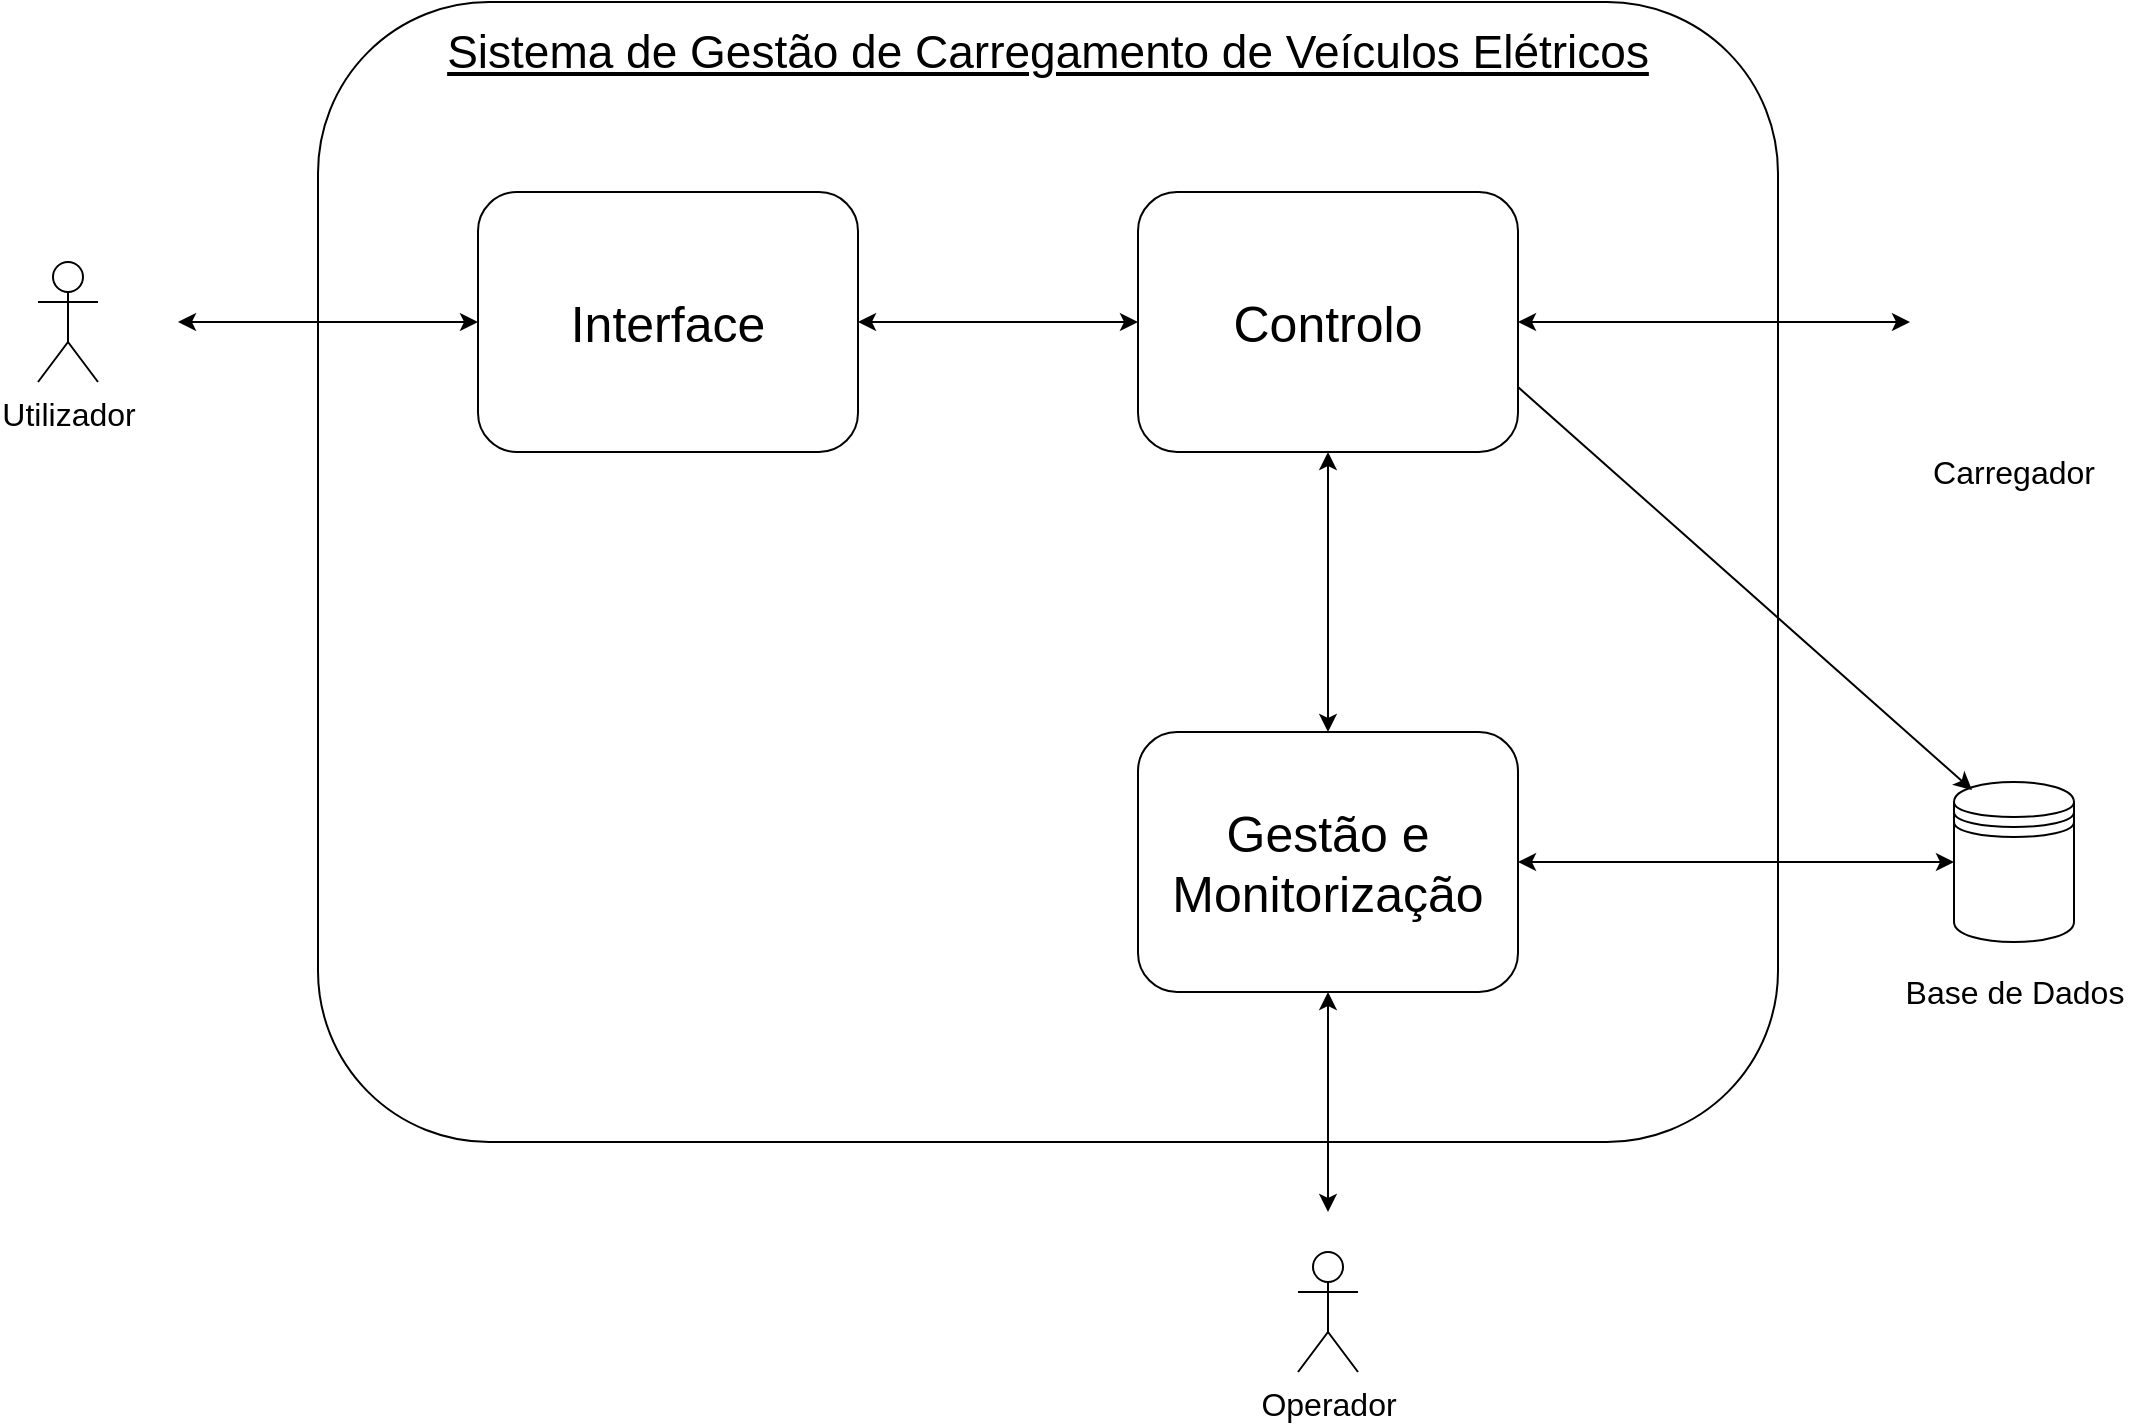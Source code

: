 <mxfile version="13.7.9" type="device" pages="4"><diagram id="M4ChDD1I2GXIAFoZ6EWJ" name="Esquema Conceito de Sistema"><mxGraphModel dx="1835" dy="482" grid="1" gridSize="10" guides="1" tooltips="1" connect="1" arrows="1" fold="1" page="1" pageScale="1" pageWidth="827" pageHeight="1169" math="0" shadow="0"><root><mxCell id="s21Epz9MuKjTES9_VClR-0"/><mxCell id="s21Epz9MuKjTES9_VClR-1" parent="s21Epz9MuKjTES9_VClR-0"/><mxCell id="LRHBz_qHDExECu9fH8Z3-0" value="" style="rounded=1;whiteSpace=wrap;html=1;" parent="s21Epz9MuKjTES9_VClR-1" vertex="1"><mxGeometry x="90" y="15" width="730" height="570" as="geometry"/></mxCell><mxCell id="LRHBz_qHDExECu9fH8Z3-1" value="&lt;font style=&quot;font-size: 25px&quot;&gt;Controlo&lt;/font&gt;" style="rounded=1;whiteSpace=wrap;html=1;" parent="s21Epz9MuKjTES9_VClR-1" vertex="1"><mxGeometry x="500" y="110" width="190" height="130" as="geometry"/></mxCell><mxCell id="LRHBz_qHDExECu9fH8Z3-2" value="&lt;font style=&quot;font-size: 25px&quot;&gt;Gestão e Monitorização&lt;/font&gt;" style="rounded=1;whiteSpace=wrap;html=1;" parent="s21Epz9MuKjTES9_VClR-1" vertex="1"><mxGeometry x="500" y="380" width="190" height="130" as="geometry"/></mxCell><mxCell id="LRHBz_qHDExECu9fH8Z3-3" value="&lt;font style=&quot;font-size: 25px&quot;&gt;Interface&lt;/font&gt;" style="rounded=1;whiteSpace=wrap;html=1;" parent="s21Epz9MuKjTES9_VClR-1" vertex="1"><mxGeometry x="170" y="110" width="190" height="130" as="geometry"/></mxCell><mxCell id="LRHBz_qHDExECu9fH8Z3-4" value="" style="endArrow=classic;html=1;entryX=0;entryY=0.5;entryDx=0;entryDy=0;startArrow=classic;startFill=1;" parent="s21Epz9MuKjTES9_VClR-1" target="LRHBz_qHDExECu9fH8Z3-3" edge="1"><mxGeometry width="50" height="50" relative="1" as="geometry"><mxPoint x="20" y="175" as="sourcePoint"/><mxPoint x="440" y="350" as="targetPoint"/></mxGeometry></mxCell><mxCell id="LRHBz_qHDExECu9fH8Z3-5" value="" style="endArrow=classic;html=1;entryX=0.5;entryY=1;entryDx=0;entryDy=0;startArrow=classic;startFill=1;" parent="s21Epz9MuKjTES9_VClR-1" target="LRHBz_qHDExECu9fH8Z3-2" edge="1"><mxGeometry width="50" height="50" relative="1" as="geometry"><mxPoint x="595" y="620" as="sourcePoint"/><mxPoint x="630" y="590" as="targetPoint"/></mxGeometry></mxCell><mxCell id="LRHBz_qHDExECu9fH8Z3-6" value="&lt;font style=&quot;font-size: 16px&quot;&gt;Utilizador&lt;/font&gt;" style="shape=umlActor;verticalLabelPosition=bottom;verticalAlign=top;html=1;outlineConnect=0;" parent="s21Epz9MuKjTES9_VClR-1" vertex="1"><mxGeometry x="-50" y="145" width="30" height="60" as="geometry"/></mxCell><mxCell id="LRHBz_qHDExECu9fH8Z3-9" value="&lt;font style=&quot;font-size: 16px&quot;&gt;Operador&lt;/font&gt;" style="shape=umlActor;verticalLabelPosition=bottom;verticalAlign=top;html=1;outlineConnect=0;" parent="s21Epz9MuKjTES9_VClR-1" vertex="1"><mxGeometry x="580" y="640" width="30" height="60" as="geometry"/></mxCell><mxCell id="LRHBz_qHDExECu9fH8Z3-11" value="" style="endArrow=classic;html=1;startArrow=classic;startFill=1;" parent="s21Epz9MuKjTES9_VClR-1" source="LRHBz_qHDExECu9fH8Z3-1" target="LRHBz_qHDExECu9fH8Z3-12" edge="1"><mxGeometry width="50" height="50" relative="1" as="geometry"><mxPoint x="720" y="180" as="sourcePoint"/><mxPoint x="900" y="180" as="targetPoint"/><Array as="points"/></mxGeometry></mxCell><mxCell id="LRHBz_qHDExECu9fH8Z3-12" value="" style="shape=image;html=1;verticalAlign=top;verticalLabelPosition=bottom;labelBackgroundColor=#ffffff;imageAspect=0;aspect=fixed;image=https://cdn0.iconfinder.com/data/icons/green-world/80/Green_World-15-128.png" parent="s21Epz9MuKjTES9_VClR-1" vertex="1"><mxGeometry x="886" y="123" width="104" height="104" as="geometry"/></mxCell><mxCell id="LRHBz_qHDExECu9fH8Z3-13" value="&lt;font size=&quot;1&quot;&gt;&lt;u style=&quot;font-size: 23px&quot;&gt;Sistema de Gestão de Carregamento de Veículos Elétricos&lt;/u&gt;&lt;/font&gt;" style="text;html=1;strokeColor=none;fillColor=none;align=center;verticalAlign=middle;whiteSpace=wrap;rounded=0;" parent="s21Epz9MuKjTES9_VClR-1" vertex="1"><mxGeometry x="150" y="30" width="610" height="20" as="geometry"/></mxCell><mxCell id="LRHBz_qHDExECu9fH8Z3-14" value="" style="endArrow=classic;startArrow=classic;html=1;exitX=1;exitY=0.5;exitDx=0;exitDy=0;entryX=0;entryY=0.5;entryDx=0;entryDy=0;endFill=1;" parent="s21Epz9MuKjTES9_VClR-1" source="LRHBz_qHDExECu9fH8Z3-2" target="LRHBz_qHDExECu9fH8Z3-15" edge="1"><mxGeometry width="50" height="50" relative="1" as="geometry"><mxPoint x="380" y="400" as="sourcePoint"/><mxPoint x="920" y="445" as="targetPoint"/></mxGeometry></mxCell><mxCell id="LRHBz_qHDExECu9fH8Z3-15" value="" style="shape=datastore;whiteSpace=wrap;html=1;" parent="s21Epz9MuKjTES9_VClR-1" vertex="1"><mxGeometry x="908" y="405" width="60" height="80" as="geometry"/></mxCell><mxCell id="LRHBz_qHDExECu9fH8Z3-16" value="" style="endArrow=classic;startArrow=classic;html=1;exitX=1;exitY=0.5;exitDx=0;exitDy=0;entryX=0;entryY=0.5;entryDx=0;entryDy=0;" parent="s21Epz9MuKjTES9_VClR-1" source="LRHBz_qHDExECu9fH8Z3-3" target="LRHBz_qHDExECu9fH8Z3-1" edge="1"><mxGeometry width="50" height="50" relative="1" as="geometry"><mxPoint x="390" y="190" as="sourcePoint"/><mxPoint x="440" y="140" as="targetPoint"/></mxGeometry></mxCell><mxCell id="LRHBz_qHDExECu9fH8Z3-17" value="" style="endArrow=classic;startArrow=classic;html=1;exitX=0.5;exitY=0;exitDx=0;exitDy=0;entryX=0.5;entryY=1;entryDx=0;entryDy=0;" parent="s21Epz9MuKjTES9_VClR-1" source="LRHBz_qHDExECu9fH8Z3-2" target="LRHBz_qHDExECu9fH8Z3-1" edge="1"><mxGeometry width="50" height="50" relative="1" as="geometry"><mxPoint x="370" y="185" as="sourcePoint"/><mxPoint x="510" y="185" as="targetPoint"/></mxGeometry></mxCell><mxCell id="LRHBz_qHDExECu9fH8Z3-18" value="&lt;font style=&quot;font-size: 16px&quot;&gt;Base de Dados&lt;/font&gt;" style="text;html=1;strokeColor=none;fillColor=none;align=center;verticalAlign=middle;whiteSpace=wrap;rounded=0;" parent="s21Epz9MuKjTES9_VClR-1" vertex="1"><mxGeometry x="875.5" y="500" width="125" height="20" as="geometry"/></mxCell><mxCell id="LRHBz_qHDExECu9fH8Z3-19" value="&lt;font style=&quot;font-size: 16px&quot;&gt;Carregador&lt;/font&gt;" style="text;html=1;strokeColor=none;fillColor=none;align=center;verticalAlign=middle;whiteSpace=wrap;rounded=0;" parent="s21Epz9MuKjTES9_VClR-1" vertex="1"><mxGeometry x="893" y="240" width="90" height="20" as="geometry"/></mxCell><mxCell id="LRHBz_qHDExECu9fH8Z3-24" value="" style="endArrow=classic;startArrow=none;html=1;exitX=1;exitY=0.75;exitDx=0;exitDy=0;entryX=0.15;entryY=0.05;entryDx=0;entryDy=0;entryPerimeter=0;startFill=0;" parent="s21Epz9MuKjTES9_VClR-1" source="LRHBz_qHDExECu9fH8Z3-1" target="LRHBz_qHDExECu9fH8Z3-15" edge="1"><mxGeometry width="50" height="50" relative="1" as="geometry"><mxPoint x="690" y="420" as="sourcePoint"/><mxPoint x="908" y="420" as="targetPoint"/></mxGeometry></mxCell></root></mxGraphModel></diagram><diagram id="nAIrs2cUwWgLJGoYzFK8" name="Diagrama SBS"><mxGraphModel dx="2013" dy="567" grid="1" gridSize="10" guides="1" tooltips="1" connect="1" arrows="1" fold="1" page="1" pageScale="1" pageWidth="827" pageHeight="1169" math="0" shadow="0"><root><mxCell id="FIMqT-4T6vBrE1FzeSkB-0"/><mxCell id="FIMqT-4T6vBrE1FzeSkB-1" parent="FIMqT-4T6vBrE1FzeSkB-0"/><mxCell id="FIMqT-4T6vBrE1FzeSkB-2" value="" style="edgeStyle=orthogonalEdgeStyle;rounded=0;orthogonalLoop=1;jettySize=auto;html=1;" parent="FIMqT-4T6vBrE1FzeSkB-1" source="FIMqT-4T6vBrE1FzeSkB-5" target="FIMqT-4T6vBrE1FzeSkB-10" edge="1"><mxGeometry relative="1" as="geometry"><Array as="points"><mxPoint x="740" y="100"/><mxPoint x="140" y="100"/></Array></mxGeometry></mxCell><mxCell id="FIMqT-4T6vBrE1FzeSkB-3" style="edgeStyle=orthogonalEdgeStyle;rounded=0;orthogonalLoop=1;jettySize=auto;html=1;entryX=0.5;entryY=0;entryDx=0;entryDy=0;" parent="FIMqT-4T6vBrE1FzeSkB-1" source="FIMqT-4T6vBrE1FzeSkB-5" target="FIMqT-4T6vBrE1FzeSkB-17" edge="1"><mxGeometry relative="1" as="geometry"/></mxCell><mxCell id="FIMqT-4T6vBrE1FzeSkB-4" style="edgeStyle=orthogonalEdgeStyle;rounded=0;orthogonalLoop=1;jettySize=auto;html=1;entryX=0.5;entryY=0;entryDx=0;entryDy=0;" parent="FIMqT-4T6vBrE1FzeSkB-1" source="FIMqT-4T6vBrE1FzeSkB-5" target="FIMqT-4T6vBrE1FzeSkB-21" edge="1"><mxGeometry relative="1" as="geometry"><Array as="points"><mxPoint x="740" y="100"/><mxPoint x="1350" y="100"/></Array></mxGeometry></mxCell><mxCell id="FIMqT-4T6vBrE1FzeSkB-5" value="Sistema" style="rounded=0;whiteSpace=wrap;html=1;" parent="FIMqT-4T6vBrE1FzeSkB-1" vertex="1"><mxGeometry x="680" y="10" width="120" height="60" as="geometry"/></mxCell><mxCell id="FIMqT-4T6vBrE1FzeSkB-6" value="" style="edgeStyle=orthogonalEdgeStyle;rounded=0;orthogonalLoop=1;jettySize=auto;html=1;entryX=0.5;entryY=0;entryDx=0;entryDy=0;" parent="FIMqT-4T6vBrE1FzeSkB-1" source="FIMqT-4T6vBrE1FzeSkB-10" target="FIMqT-4T6vBrE1FzeSkB-11" edge="1"><mxGeometry relative="1" as="geometry"><Array as="points"><mxPoint x="140" y="220"/><mxPoint x="-50" y="220"/></Array></mxGeometry></mxCell><mxCell id="FIMqT-4T6vBrE1FzeSkB-7" style="edgeStyle=orthogonalEdgeStyle;rounded=0;orthogonalLoop=1;jettySize=auto;html=1;entryX=0.5;entryY=0;entryDx=0;entryDy=0;" parent="FIMqT-4T6vBrE1FzeSkB-1" source="FIMqT-4T6vBrE1FzeSkB-10" target="FIMqT-4T6vBrE1FzeSkB-12" edge="1"><mxGeometry relative="1" as="geometry"/></mxCell><mxCell id="FIMqT-4T6vBrE1FzeSkB-8" style="edgeStyle=orthogonalEdgeStyle;rounded=0;orthogonalLoop=1;jettySize=auto;html=1;entryX=0.5;entryY=0;entryDx=0;entryDy=0;" parent="FIMqT-4T6vBrE1FzeSkB-1" source="FIMqT-4T6vBrE1FzeSkB-10" target="FIMqT-4T6vBrE1FzeSkB-23" edge="1"><mxGeometry relative="1" as="geometry"><Array as="points"><mxPoint x="140" y="220"/><mxPoint x="320" y="220"/></Array></mxGeometry></mxCell><mxCell id="FIMqT-4T6vBrE1FzeSkB-9" style="edgeStyle=orthogonalEdgeStyle;rounded=0;orthogonalLoop=1;jettySize=auto;html=1;entryX=0.5;entryY=0;entryDx=0;entryDy=0;" parent="FIMqT-4T6vBrE1FzeSkB-1" source="FIMqT-4T6vBrE1FzeSkB-10" target="FIMqT-4T6vBrE1FzeSkB-29" edge="1"><mxGeometry relative="1" as="geometry"><Array as="points"><mxPoint x="140" y="220"/><mxPoint x="490" y="220"/></Array></mxGeometry></mxCell><mxCell id="FIMqT-4T6vBrE1FzeSkB-10" value="Controlo" style="rounded=0;whiteSpace=wrap;html=1;" parent="FIMqT-4T6vBrE1FzeSkB-1" vertex="1"><mxGeometry x="80" y="130" width="120" height="60" as="geometry"/></mxCell><mxCell id="FIMqT-4T6vBrE1FzeSkB-11" value="Comunicação" style="rounded=0;whiteSpace=wrap;html=1;" parent="FIMqT-4T6vBrE1FzeSkB-1" vertex="1"><mxGeometry x="-110" y="270" width="120" height="60" as="geometry"/></mxCell><mxCell id="FIMqT-4T6vBrE1FzeSkB-12" value="Algoritmo" style="rounded=0;whiteSpace=wrap;html=1;" parent="FIMqT-4T6vBrE1FzeSkB-1" vertex="1"><mxGeometry x="80" y="270" width="120" height="60" as="geometry"/></mxCell><mxCell id="FIMqT-4T6vBrE1FzeSkB-13" value="Comunicação" style="rounded=0;whiteSpace=wrap;html=1;" parent="FIMqT-4T6vBrE1FzeSkB-1" vertex="1"><mxGeometry x="640" y="270" width="120" height="60" as="geometry"/></mxCell><mxCell id="FIMqT-4T6vBrE1FzeSkB-14" style="edgeStyle=orthogonalEdgeStyle;rounded=0;orthogonalLoop=1;jettySize=auto;html=1;entryX=0.5;entryY=0;entryDx=0;entryDy=0;" parent="FIMqT-4T6vBrE1FzeSkB-1" source="FIMqT-4T6vBrE1FzeSkB-17" target="FIMqT-4T6vBrE1FzeSkB-13" edge="1"><mxGeometry relative="1" as="geometry"><Array as="points"><mxPoint x="740" y="220"/><mxPoint x="700" y="220"/></Array></mxGeometry></mxCell><mxCell id="FIMqT-4T6vBrE1FzeSkB-15" style="edgeStyle=orthogonalEdgeStyle;rounded=0;orthogonalLoop=1;jettySize=auto;html=1;entryX=0.5;entryY=0;entryDx=0;entryDy=0;" parent="FIMqT-4T6vBrE1FzeSkB-1" source="FIMqT-4T6vBrE1FzeSkB-17" target="FIMqT-4T6vBrE1FzeSkB-22" edge="1"><mxGeometry relative="1" as="geometry"><Array as="points"><mxPoint x="740" y="220"/><mxPoint x="980" y="220"/></Array></mxGeometry></mxCell><mxCell id="FIMqT-4T6vBrE1FzeSkB-16" style="edgeStyle=orthogonalEdgeStyle;rounded=0;orthogonalLoop=1;jettySize=auto;html=1;entryX=0.5;entryY=0;entryDx=0;entryDy=0;" parent="FIMqT-4T6vBrE1FzeSkB-1" source="FIMqT-4T6vBrE1FzeSkB-17" target="FIMqT-4T6vBrE1FzeSkB-30" edge="1"><mxGeometry relative="1" as="geometry"><Array as="points"><mxPoint x="740" y="220"/><mxPoint x="840" y="220"/></Array></mxGeometry></mxCell><mxCell id="FIMqT-4T6vBrE1FzeSkB-17" value="Gestão e Monitorização" style="rounded=0;whiteSpace=wrap;html=1;" parent="FIMqT-4T6vBrE1FzeSkB-1" vertex="1"><mxGeometry x="680" y="130" width="120" height="60" as="geometry"/></mxCell><mxCell id="FIMqT-4T6vBrE1FzeSkB-18" style="edgeStyle=orthogonalEdgeStyle;rounded=0;orthogonalLoop=1;jettySize=auto;html=1;entryX=0.5;entryY=0;entryDx=0;entryDy=0;" parent="FIMqT-4T6vBrE1FzeSkB-1" source="FIMqT-4T6vBrE1FzeSkB-21" target="FIMqT-4T6vBrE1FzeSkB-25" edge="1"><mxGeometry relative="1" as="geometry"><Array as="points"><mxPoint x="1350" y="220"/><mxPoint x="1210" y="220"/></Array></mxGeometry></mxCell><mxCell id="FIMqT-4T6vBrE1FzeSkB-19" style="edgeStyle=orthogonalEdgeStyle;rounded=0;orthogonalLoop=1;jettySize=auto;html=1;entryX=0.5;entryY=0;entryDx=0;entryDy=0;" parent="FIMqT-4T6vBrE1FzeSkB-1" source="FIMqT-4T6vBrE1FzeSkB-21" target="FIMqT-4T6vBrE1FzeSkB-24" edge="1"><mxGeometry relative="1" as="geometry"><Array as="points"><mxPoint x="1350" y="220"/><mxPoint x="1430" y="220"/></Array></mxGeometry></mxCell><mxCell id="FIMqT-4T6vBrE1FzeSkB-20" style="edgeStyle=orthogonalEdgeStyle;rounded=0;orthogonalLoop=1;jettySize=auto;html=1;entryX=0.5;entryY=0;entryDx=0;entryDy=0;" parent="FIMqT-4T6vBrE1FzeSkB-1" source="FIMqT-4T6vBrE1FzeSkB-21" target="FIMqT-4T6vBrE1FzeSkB-26" edge="1"><mxGeometry relative="1" as="geometry"><Array as="points"><mxPoint x="1350" y="220"/><mxPoint x="1630" y="220"/></Array></mxGeometry></mxCell><mxCell id="FIMqT-4T6vBrE1FzeSkB-21" value="Interface do Utilizador" style="rounded=0;whiteSpace=wrap;html=1;" parent="FIMqT-4T6vBrE1FzeSkB-1" vertex="1"><mxGeometry x="1290" y="130" width="120" height="60" as="geometry"/></mxCell><mxCell id="FIMqT-4T6vBrE1FzeSkB-22" value="Interação com o Operador" style="rounded=0;whiteSpace=wrap;html=1;" parent="FIMqT-4T6vBrE1FzeSkB-1" vertex="1"><mxGeometry x="920" y="270" width="120" height="60" as="geometry"/></mxCell><mxCell id="FIMqT-4T6vBrE1FzeSkB-23" value="Microcontrolador" style="rounded=0;whiteSpace=wrap;html=1;" parent="FIMqT-4T6vBrE1FzeSkB-1" vertex="1"><mxGeometry x="260" y="270" width="120" height="60" as="geometry"/></mxCell><mxCell id="FIMqT-4T6vBrE1FzeSkB-24" value="Interação com o Utilizador" style="rounded=0;whiteSpace=wrap;html=1;" parent="FIMqT-4T6vBrE1FzeSkB-1" vertex="1"><mxGeometry x="1370" y="270" width="120" height="60" as="geometry"/></mxCell><mxCell id="FIMqT-4T6vBrE1FzeSkB-25" value="Comunicação" style="rounded=0;whiteSpace=wrap;html=1;" parent="FIMqT-4T6vBrE1FzeSkB-1" vertex="1"><mxGeometry x="1150" y="270" width="120" height="60" as="geometry"/></mxCell><mxCell id="FIMqT-4T6vBrE1FzeSkB-26" value="Microcontrolador" style="rounded=0;whiteSpace=wrap;html=1;" parent="FIMqT-4T6vBrE1FzeSkB-1" vertex="1"><mxGeometry x="1570" y="270" width="120" height="60" as="geometry"/></mxCell><mxCell id="FIMqT-4T6vBrE1FzeSkB-27" value="Raspberry&amp;nbsp;" style="rounded=0;whiteSpace=wrap;html=1;fillColor=#fff2cc;strokeColor=#d6b656;" parent="FIMqT-4T6vBrE1FzeSkB-1" vertex="1"><mxGeometry x="260" y="340" width="120" height="60" as="geometry"/></mxCell><mxCell id="FIMqT-4T6vBrE1FzeSkB-28" value="UDP&amp;nbsp;" style="rounded=0;whiteSpace=wrap;html=1;fillColor=#dae8fc;strokeColor=#6c8ebf;" parent="FIMqT-4T6vBrE1FzeSkB-1" vertex="1"><mxGeometry x="-110" y="340" width="120" height="60" as="geometry"/></mxCell><mxCell id="FIMqT-4T6vBrE1FzeSkB-29" value="Armazenamento" style="rounded=0;whiteSpace=wrap;html=1;" parent="FIMqT-4T6vBrE1FzeSkB-1" vertex="1"><mxGeometry x="430" y="270" width="120" height="60" as="geometry"/></mxCell><mxCell id="FIMqT-4T6vBrE1FzeSkB-30" value="Algoritmo" style="rounded=0;whiteSpace=wrap;html=1;" parent="FIMqT-4T6vBrE1FzeSkB-1" vertex="1"><mxGeometry x="780" y="270" width="120" height="60" as="geometry"/></mxCell><mxCell id="FIMqT-4T6vBrE1FzeSkB-31" value="UDP&amp;nbsp;" style="rounded=0;whiteSpace=wrap;html=1;fillColor=#dae8fc;strokeColor=#6c8ebf;" parent="FIMqT-4T6vBrE1FzeSkB-1" vertex="1"><mxGeometry x="640" y="340" width="120" height="60" as="geometry"/></mxCell><mxCell id="FIMqT-4T6vBrE1FzeSkB-32" value="Interface Web" style="rounded=0;whiteSpace=wrap;html=1;fillColor=#dae8fc;strokeColor=#6c8ebf;" parent="FIMqT-4T6vBrE1FzeSkB-1" vertex="1"><mxGeometry x="920" y="340" width="120" height="60" as="geometry"/></mxCell><mxCell id="FIMqT-4T6vBrE1FzeSkB-33" value="UDP&amp;nbsp;" style="rounded=0;whiteSpace=wrap;html=1;fillColor=#dae8fc;strokeColor=#6c8ebf;" parent="FIMqT-4T6vBrE1FzeSkB-1" vertex="1"><mxGeometry x="1150" y="340" width="120" height="60" as="geometry"/></mxCell><mxCell id="FIMqT-4T6vBrE1FzeSkB-34" value="Interface Local / App" style="rounded=0;whiteSpace=wrap;html=1;fillColor=#dae8fc;strokeColor=#6c8ebf;" parent="FIMqT-4T6vBrE1FzeSkB-1" vertex="1"><mxGeometry x="1370" y="340" width="120" height="60" as="geometry"/></mxCell><mxCell id="FIMqT-4T6vBrE1FzeSkB-36" value="Raspberry&amp;nbsp;" style="rounded=0;whiteSpace=wrap;html=1;fillColor=#fff2cc;strokeColor=#d6b656;" parent="FIMqT-4T6vBrE1FzeSkB-1" vertex="1"><mxGeometry x="1570" y="340" width="120" height="60" as="geometry"/></mxCell><mxCell id="FIMqT-4T6vBrE1FzeSkB-37" value="Balanceamento da Potência" style="rounded=0;whiteSpace=wrap;html=1;fillColor=#dae8fc;strokeColor=#6c8ebf;" parent="FIMqT-4T6vBrE1FzeSkB-1" vertex="1"><mxGeometry x="80" y="340" width="120" height="60" as="geometry"/></mxCell><mxCell id="FIMqT-4T6vBrE1FzeSkB-38" value="Monitorização de consumos&amp;nbsp;" style="rounded=0;whiteSpace=wrap;html=1;fillColor=#dae8fc;strokeColor=#6c8ebf;" parent="FIMqT-4T6vBrE1FzeSkB-1" vertex="1"><mxGeometry x="80" y="410" width="120" height="60" as="geometry"/></mxCell><mxCell id="FIMqT-4T6vBrE1FzeSkB-39" value="Base de Dados" style="rounded=0;whiteSpace=wrap;html=1;fillColor=#dae8fc;strokeColor=#6c8ebf;" parent="FIMqT-4T6vBrE1FzeSkB-1" vertex="1"><mxGeometry x="430" y="340" width="120" height="60" as="geometry"/></mxCell><mxCell id="FIMqT-4T6vBrE1FzeSkB-40" value="Atualização de Base de Dados" style="rounded=0;whiteSpace=wrap;html=1;fillColor=#dae8fc;strokeColor=#6c8ebf;" parent="FIMqT-4T6vBrE1FzeSkB-1" vertex="1"><mxGeometry x="80" y="480" width="120" height="60" as="geometry"/></mxCell><mxCell id="FIMqT-4T6vBrE1FzeSkB-41" value="Interrupção remota dos carregadores" style="rounded=0;whiteSpace=wrap;html=1;fillColor=#dae8fc;strokeColor=#6c8ebf;" parent="FIMqT-4T6vBrE1FzeSkB-1" vertex="1"><mxGeometry x="780" y="340" width="120" height="60" as="geometry"/></mxCell><mxCell id="FIMqT-4T6vBrE1FzeSkB-42" value="Leitura da Base de Dados" style="rounded=0;whiteSpace=wrap;html=1;fillColor=#dae8fc;strokeColor=#6c8ebf;" parent="FIMqT-4T6vBrE1FzeSkB-1" vertex="1"><mxGeometry x="780" y="410" width="120" height="60" as="geometry"/></mxCell><mxCell id="hc8AqzKp604-Ze6638Rj-0" value="TCP" style="rounded=0;whiteSpace=wrap;html=1;fillColor=#dae8fc;strokeColor=#6c8ebf;" parent="FIMqT-4T6vBrE1FzeSkB-1" vertex="1"><mxGeometry x="640" y="410" width="120" height="60" as="geometry"/></mxCell><mxCell id="hc8AqzKp604-Ze6638Rj-1" value="TCP" style="rounded=0;whiteSpace=wrap;html=1;fillColor=#dae8fc;strokeColor=#6c8ebf;" parent="FIMqT-4T6vBrE1FzeSkB-1" vertex="1"><mxGeometry x="-110" y="410" width="120" height="60" as="geometry"/></mxCell><mxCell id="hc8AqzKp604-Ze6638Rj-3" value="Visualização de Consumos" style="rounded=0;whiteSpace=wrap;html=1;fillColor=#dae8fc;strokeColor=#6c8ebf;" parent="FIMqT-4T6vBrE1FzeSkB-1" vertex="1"><mxGeometry x="950" y="410" width="120" height="60" as="geometry"/></mxCell><mxCell id="hc8AqzKp604-Ze6638Rj-4" value="Controlo remoto de carregadores" style="rounded=0;whiteSpace=wrap;html=1;fillColor=#dae8fc;strokeColor=#6c8ebf;" parent="FIMqT-4T6vBrE1FzeSkB-1" vertex="1"><mxGeometry x="950" y="480" width="120" height="60" as="geometry"/></mxCell><mxCell id="hc8AqzKp604-Ze6638Rj-5" value="Visualização de custos" style="rounded=0;whiteSpace=wrap;html=1;fillColor=#dae8fc;strokeColor=#6c8ebf;" parent="FIMqT-4T6vBrE1FzeSkB-1" vertex="1"><mxGeometry x="1400" y="410" width="120" height="60" as="geometry"/></mxCell><mxCell id="hc8AqzKp604-Ze6638Rj-6" value="Seleção do modo de carregamento" style="rounded=0;whiteSpace=wrap;html=1;fillColor=#dae8fc;strokeColor=#6c8ebf;" parent="FIMqT-4T6vBrE1FzeSkB-1" vertex="1"><mxGeometry x="1400" y="480" width="120" height="60" as="geometry"/></mxCell><mxCell id="hc8AqzKp604-Ze6638Rj-7" value="Início e interrupção do carregamento" style="rounded=0;whiteSpace=wrap;html=1;fillColor=#dae8fc;strokeColor=#6c8ebf;" parent="FIMqT-4T6vBrE1FzeSkB-1" vertex="1"><mxGeometry x="1400" y="550" width="120" height="60" as="geometry"/></mxCell><mxCell id="hc8AqzKp604-Ze6638Rj-10" value="SQL" style="rounded=0;whiteSpace=wrap;html=1;fillColor=#dae8fc;strokeColor=#6c8ebf;" parent="FIMqT-4T6vBrE1FzeSkB-1" vertex="1"><mxGeometry x="450" y="410" width="120" height="60" as="geometry"/></mxCell></root></mxGraphModel></diagram><diagram name="SBS vertical" id="fQ5AMD0sxUpt7eAiFeUZ"><mxGraphModel dx="1008" dy="482" grid="1" gridSize="10" guides="1" tooltips="1" connect="1" arrows="1" fold="1" page="1" pageScale="1" pageWidth="827" pageHeight="1169" math="0" shadow="0"><root><mxCell id="PKXAGihqqnosukFuTLvt-0"/><mxCell id="PKXAGihqqnosukFuTLvt-1" parent="PKXAGihqqnosukFuTLvt-0"/><mxCell id="PKXAGihqqnosukFuTLvt-2" value="" style="edgeStyle=orthogonalEdgeStyle;rounded=0;orthogonalLoop=1;jettySize=auto;html=1;" parent="PKXAGihqqnosukFuTLvt-1" source="PKXAGihqqnosukFuTLvt-5" target="PKXAGihqqnosukFuTLvt-10" edge="1"><mxGeometry relative="1" as="geometry"><Array as="points"><mxPoint x="580" y="100"/><mxPoint x="180" y="100"/></Array></mxGeometry></mxCell><mxCell id="PKXAGihqqnosukFuTLvt-3" style="edgeStyle=orthogonalEdgeStyle;rounded=0;orthogonalLoop=1;jettySize=auto;html=1;entryX=0.5;entryY=0;entryDx=0;entryDy=0;" parent="PKXAGihqqnosukFuTLvt-1" source="PKXAGihqqnosukFuTLvt-5" target="PKXAGihqqnosukFuTLvt-17" edge="1"><mxGeometry relative="1" as="geometry"/></mxCell><mxCell id="PKXAGihqqnosukFuTLvt-4" style="edgeStyle=orthogonalEdgeStyle;rounded=0;orthogonalLoop=1;jettySize=auto;html=1;entryX=0.5;entryY=0;entryDx=0;entryDy=0;" parent="PKXAGihqqnosukFuTLvt-1" source="PKXAGihqqnosukFuTLvt-5" target="PKXAGihqqnosukFuTLvt-21" edge="1"><mxGeometry relative="1" as="geometry"><Array as="points"><mxPoint x="580" y="100"/><mxPoint x="971" y="100"/></Array></mxGeometry></mxCell><mxCell id="PKXAGihqqnosukFuTLvt-5" value="Sistema" style="rounded=0;whiteSpace=wrap;html=1;" parent="PKXAGihqqnosukFuTLvt-1" vertex="1"><mxGeometry x="520" y="10" width="120" height="60" as="geometry"/></mxCell><mxCell id="fmgviZ51lQ9Af4n7gA6v-0" style="edgeStyle=orthogonalEdgeStyle;rounded=0;orthogonalLoop=1;jettySize=auto;html=1;exitX=0.5;exitY=1;exitDx=0;exitDy=0;entryX=0;entryY=0.5;entryDx=0;entryDy=0;" parent="PKXAGihqqnosukFuTLvt-1" source="PKXAGihqqnosukFuTLvt-10" target="PKXAGihqqnosukFuTLvt-11" edge="1"><mxGeometry relative="1" as="geometry"><Array as="points"><mxPoint x="130" y="190"/><mxPoint x="130" y="270"/></Array></mxGeometry></mxCell><mxCell id="PKXAGihqqnosukFuTLvt-10" value="Controlo" style="rounded=0;whiteSpace=wrap;html=1;" parent="PKXAGihqqnosukFuTLvt-1" vertex="1"><mxGeometry x="120" y="130" width="120" height="60" as="geometry"/></mxCell><mxCell id="PKXAGihqqnosukFuTLvt-11" value="Comunicação" style="rounded=0;whiteSpace=wrap;html=1;" parent="PKXAGihqqnosukFuTLvt-1" vertex="1"><mxGeometry x="150" y="240" width="120" height="60" as="geometry"/></mxCell><mxCell id="PKXAGihqqnosukFuTLvt-12" value="Algoritmo" style="rounded=0;whiteSpace=wrap;html=1;" parent="PKXAGihqqnosukFuTLvt-1" vertex="1"><mxGeometry x="150" y="420" width="120" height="60" as="geometry"/></mxCell><mxCell id="PKXAGihqqnosukFuTLvt-13" value="Comunicação" style="rounded=0;whiteSpace=wrap;html=1;" parent="PKXAGihqqnosukFuTLvt-1" vertex="1"><mxGeometry x="550" y="240" width="120" height="60" as="geometry"/></mxCell><mxCell id="PKXAGihqqnosukFuTLvt-17" value="Gestão e Monitorização" style="rounded=0;whiteSpace=wrap;html=1;" parent="PKXAGihqqnosukFuTLvt-1" vertex="1"><mxGeometry x="520" y="130" width="120" height="60" as="geometry"/></mxCell><mxCell id="PKXAGihqqnosukFuTLvt-21" value="Interface do&lt;br&gt;Utilizador" style="rounded=0;whiteSpace=wrap;html=1;" parent="PKXAGihqqnosukFuTLvt-1" vertex="1"><mxGeometry x="911" y="130" width="120" height="60" as="geometry"/></mxCell><mxCell id="PKXAGihqqnosukFuTLvt-22" value="Interação com o Operador" style="rounded=0;whiteSpace=wrap;html=1;" parent="PKXAGihqqnosukFuTLvt-1" vertex="1"><mxGeometry x="550" y="525" width="120" height="60" as="geometry"/></mxCell><mxCell id="PKXAGihqqnosukFuTLvt-23" value="Microcontrolador" style="rounded=0;whiteSpace=wrap;html=1;" parent="PKXAGihqqnosukFuTLvt-1" vertex="1"><mxGeometry x="150" y="585" width="120" height="60" as="geometry"/></mxCell><mxCell id="PKXAGihqqnosukFuTLvt-24" value="Interação com o Utilizador" style="rounded=0;whiteSpace=wrap;html=1;" parent="PKXAGihqqnosukFuTLvt-1" vertex="1"><mxGeometry x="941" y="350" width="120" height="60" as="geometry"/></mxCell><mxCell id="PKXAGihqqnosukFuTLvt-25" value="Comunicação" style="rounded=0;whiteSpace=wrap;html=1;" parent="PKXAGihqqnosukFuTLvt-1" vertex="1"><mxGeometry x="941" y="240" width="120" height="60" as="geometry"/></mxCell><mxCell id="PKXAGihqqnosukFuTLvt-26" value="Microcontrolador" style="rounded=0;whiteSpace=wrap;html=1;" parent="PKXAGihqqnosukFuTLvt-1" vertex="1"><mxGeometry x="941" y="660" width="120" height="60" as="geometry"/></mxCell><mxCell id="PKXAGihqqnosukFuTLvt-27" value="Raspberry&amp;nbsp;" style="rounded=0;whiteSpace=wrap;html=1;fillColor=#fff2cc;strokeColor=#d6b656;" parent="PKXAGihqqnosukFuTLvt-1" vertex="1"><mxGeometry x="310" y="585" width="120" height="60" as="geometry"/></mxCell><mxCell id="PKXAGihqqnosukFuTLvt-28" value="UDP&amp;nbsp;" style="rounded=0;whiteSpace=wrap;html=1;fillColor=#dae8fc;strokeColor=#6c8ebf;" parent="PKXAGihqqnosukFuTLvt-1" vertex="1"><mxGeometry x="310" y="200" width="120" height="60" as="geometry"/></mxCell><mxCell id="PKXAGihqqnosukFuTLvt-29" value="Armazenamento" style="rounded=0;whiteSpace=wrap;html=1;" parent="PKXAGihqqnosukFuTLvt-1" vertex="1"><mxGeometry x="150" y="670" width="120" height="60" as="geometry"/></mxCell><mxCell id="PKXAGihqqnosukFuTLvt-30" value="Algoritmo" style="rounded=0;whiteSpace=wrap;html=1;" parent="PKXAGihqqnosukFuTLvt-1" vertex="1"><mxGeometry x="550" y="390" width="120" height="60" as="geometry"/></mxCell><mxCell id="PKXAGihqqnosukFuTLvt-32" value="Interface Web" style="rounded=0;whiteSpace=wrap;html=1;fillColor=#dae8fc;strokeColor=#6c8ebf;" parent="PKXAGihqqnosukFuTLvt-1" vertex="1"><mxGeometry x="707" y="525" width="120" height="60" as="geometry"/></mxCell><mxCell id="PKXAGihqqnosukFuTLvt-33" value="UDP&amp;nbsp;" style="rounded=0;whiteSpace=wrap;html=1;fillColor=#dae8fc;strokeColor=#6c8ebf;" parent="PKXAGihqqnosukFuTLvt-1" vertex="1"><mxGeometry x="1091" y="240" width="120" height="60" as="geometry"/></mxCell><mxCell id="PKXAGihqqnosukFuTLvt-34" value="Interface Local / App" style="rounded=0;whiteSpace=wrap;html=1;fillColor=#dae8fc;strokeColor=#6c8ebf;" parent="PKXAGihqqnosukFuTLvt-1" vertex="1"><mxGeometry x="1091" y="350" width="120" height="60" as="geometry"/></mxCell><mxCell id="PKXAGihqqnosukFuTLvt-35" value="Raspberry&amp;nbsp;" style="rounded=0;whiteSpace=wrap;html=1;fillColor=#fff2cc;strokeColor=#d6b656;" parent="PKXAGihqqnosukFuTLvt-1" vertex="1"><mxGeometry x="1091" y="660" width="120" height="60" as="geometry"/></mxCell><mxCell id="PKXAGihqqnosukFuTLvt-36" value="Balanceamento da Potência" style="rounded=0;whiteSpace=wrap;html=1;fillColor=#dae8fc;strokeColor=#6c8ebf;" parent="PKXAGihqqnosukFuTLvt-1" vertex="1"><mxGeometry x="310" y="350" width="120" height="60" as="geometry"/></mxCell><mxCell id="PKXAGihqqnosukFuTLvt-37" value="Monitorização de consumos&amp;nbsp;" style="rounded=0;whiteSpace=wrap;html=1;fillColor=#dae8fc;strokeColor=#6c8ebf;" parent="PKXAGihqqnosukFuTLvt-1" vertex="1"><mxGeometry x="310" y="420" width="120" height="60" as="geometry"/></mxCell><mxCell id="PKXAGihqqnosukFuTLvt-38" value="Base de Dados" style="rounded=0;whiteSpace=wrap;html=1;fillColor=#dae8fc;strokeColor=#6c8ebf;" parent="PKXAGihqqnosukFuTLvt-1" vertex="1"><mxGeometry x="310" y="670" width="120" height="60" as="geometry"/></mxCell><mxCell id="PKXAGihqqnosukFuTLvt-39" value="Atualização de Base de Dados" style="rounded=0;whiteSpace=wrap;html=1;fillColor=#dae8fc;strokeColor=#6c8ebf;" parent="PKXAGihqqnosukFuTLvt-1" vertex="1"><mxGeometry x="310" y="490" width="120" height="60" as="geometry"/></mxCell><mxCell id="PKXAGihqqnosukFuTLvt-40" value="Interrupção remota dos carregadores" style="rounded=0;whiteSpace=wrap;html=1;fillColor=#dae8fc;strokeColor=#6c8ebf;" parent="PKXAGihqqnosukFuTLvt-1" vertex="1"><mxGeometry x="707" y="360" width="120" height="60" as="geometry"/></mxCell><mxCell id="PKXAGihqqnosukFuTLvt-41" value="Leitura da Base de Dados" style="rounded=0;whiteSpace=wrap;html=1;fillColor=#dae8fc;strokeColor=#6c8ebf;" parent="PKXAGihqqnosukFuTLvt-1" vertex="1"><mxGeometry x="707" y="430" width="120" height="60" as="geometry"/></mxCell><mxCell id="PKXAGihqqnosukFuTLvt-43" value="TCP" style="rounded=0;whiteSpace=wrap;html=1;fillColor=#dae8fc;strokeColor=#6c8ebf;" parent="PKXAGihqqnosukFuTLvt-1" vertex="1"><mxGeometry x="310" y="270" width="120" height="60" as="geometry"/></mxCell><mxCell id="PKXAGihqqnosukFuTLvt-44" value="Visualização de Consumos" style="rounded=0;whiteSpace=wrap;html=1;fillColor=#dae8fc;strokeColor=#6c8ebf;" parent="PKXAGihqqnosukFuTLvt-1" vertex="1"><mxGeometry x="740" y="610" width="120" height="60" as="geometry"/></mxCell><mxCell id="PKXAGihqqnosukFuTLvt-45" value="Controlo remoto de carregadores" style="rounded=0;whiteSpace=wrap;html=1;fillColor=#dae8fc;strokeColor=#6c8ebf;" parent="PKXAGihqqnosukFuTLvt-1" vertex="1"><mxGeometry x="740" y="680" width="120" height="60" as="geometry"/></mxCell><mxCell id="PKXAGihqqnosukFuTLvt-46" value="Visualização de custos" style="rounded=0;whiteSpace=wrap;html=1;fillColor=#dae8fc;strokeColor=#6c8ebf;" parent="PKXAGihqqnosukFuTLvt-1" vertex="1"><mxGeometry x="1121" y="430" width="120" height="60" as="geometry"/></mxCell><mxCell id="PKXAGihqqnosukFuTLvt-47" value="Seleção do modo de carregamento" style="rounded=0;whiteSpace=wrap;html=1;fillColor=#dae8fc;strokeColor=#6c8ebf;" parent="PKXAGihqqnosukFuTLvt-1" vertex="1"><mxGeometry x="1121" y="500" width="120" height="60" as="geometry"/></mxCell><mxCell id="PKXAGihqqnosukFuTLvt-48" value="Início e interrupção do carregamento" style="rounded=0;whiteSpace=wrap;html=1;fillColor=#dae8fc;strokeColor=#6c8ebf;" parent="PKXAGihqqnosukFuTLvt-1" vertex="1"><mxGeometry x="1121" y="570" width="120" height="60" as="geometry"/></mxCell><mxCell id="PKXAGihqqnosukFuTLvt-49" value="SQL" style="rounded=0;whiteSpace=wrap;html=1;fillColor=#dae8fc;strokeColor=#6c8ebf;" parent="PKXAGihqqnosukFuTLvt-1" vertex="1"><mxGeometry x="334" y="750" width="120" height="60" as="geometry"/></mxCell><mxCell id="fmgviZ51lQ9Af4n7gA6v-6" value="" style="edgeStyle=orthogonalEdgeStyle;rounded=0;orthogonalLoop=1;jettySize=auto;html=1;exitX=0;exitY=0.5;exitDx=0;exitDy=0;entryX=0;entryY=0.5;entryDx=0;entryDy=0;" parent="PKXAGihqqnosukFuTLvt-1" source="PKXAGihqqnosukFuTLvt-11" target="PKXAGihqqnosukFuTLvt-12" edge="1"><mxGeometry relative="1" as="geometry"><Array as="points"><mxPoint x="130" y="270"/><mxPoint x="130" y="450"/></Array><mxPoint x="1120" y="690" as="sourcePoint"/><mxPoint x="520" y="750" as="targetPoint"/></mxGeometry></mxCell><mxCell id="fmgviZ51lQ9Af4n7gA6v-7" value="" style="edgeStyle=orthogonalEdgeStyle;rounded=0;orthogonalLoop=1;jettySize=auto;html=1;entryX=0;entryY=0.5;entryDx=0;entryDy=0;" parent="PKXAGihqqnosukFuTLvt-1" target="PKXAGihqqnosukFuTLvt-23" edge="1"><mxGeometry relative="1" as="geometry"><Array as="points"><mxPoint x="130" y="270"/><mxPoint x="130" y="615"/></Array><mxPoint x="140" y="270" as="sourcePoint"/><mxPoint x="160" y="460" as="targetPoint"/></mxGeometry></mxCell><mxCell id="fmgviZ51lQ9Af4n7gA6v-8" value="" style="edgeStyle=orthogonalEdgeStyle;rounded=0;orthogonalLoop=1;jettySize=auto;html=1;entryX=0;entryY=0.5;entryDx=0;entryDy=0;" parent="PKXAGihqqnosukFuTLvt-1" target="PKXAGihqqnosukFuTLvt-29" edge="1"><mxGeometry relative="1" as="geometry"><Array as="points"><mxPoint x="130" y="270"/><mxPoint x="130" y="700"/></Array><mxPoint x="150" y="270" as="sourcePoint"/><mxPoint x="80" y="480" as="targetPoint"/></mxGeometry></mxCell><mxCell id="fmgviZ51lQ9Af4n7gA6v-9" value="" style="edgeStyle=orthogonalEdgeStyle;rounded=0;orthogonalLoop=1;jettySize=auto;html=1;exitX=1;exitY=0.5;exitDx=0;exitDy=0;entryX=0;entryY=0.5;entryDx=0;entryDy=0;" parent="PKXAGihqqnosukFuTLvt-1" source="PKXAGihqqnosukFuTLvt-11" target="PKXAGihqqnosukFuTLvt-28" edge="1"><mxGeometry relative="1" as="geometry"><Array as="points"><mxPoint x="290" y="270"/><mxPoint x="290" y="230"/></Array><mxPoint x="290" y="320" as="sourcePoint"/><mxPoint x="290" y="500" as="targetPoint"/></mxGeometry></mxCell><mxCell id="fmgviZ51lQ9Af4n7gA6v-10" value="" style="edgeStyle=orthogonalEdgeStyle;rounded=0;orthogonalLoop=1;jettySize=auto;html=1;exitX=1;exitY=0.5;exitDx=0;exitDy=0;entryX=0;entryY=0.5;entryDx=0;entryDy=0;" parent="PKXAGihqqnosukFuTLvt-1" source="PKXAGihqqnosukFuTLvt-11" target="PKXAGihqqnosukFuTLvt-43" edge="1"><mxGeometry relative="1" as="geometry"><Array as="points"><mxPoint x="290" y="270"/><mxPoint x="290" y="300"/></Array><mxPoint x="280" y="280" as="sourcePoint"/><mxPoint x="320" y="240" as="targetPoint"/></mxGeometry></mxCell><mxCell id="fmgviZ51lQ9Af4n7gA6v-11" value="" style="edgeStyle=orthogonalEdgeStyle;rounded=0;orthogonalLoop=1;jettySize=auto;html=1;exitX=1;exitY=0.5;exitDx=0;exitDy=0;entryX=0;entryY=0.5;entryDx=0;entryDy=0;" parent="PKXAGihqqnosukFuTLvt-1" source="PKXAGihqqnosukFuTLvt-12" target="PKXAGihqqnosukFuTLvt-36" edge="1"><mxGeometry relative="1" as="geometry"><Array as="points"><mxPoint x="290" y="450"/><mxPoint x="290" y="380"/></Array><mxPoint x="290" y="290" as="sourcePoint"/><mxPoint x="330" y="250" as="targetPoint"/></mxGeometry></mxCell><mxCell id="fmgviZ51lQ9Af4n7gA6v-12" value="" style="edgeStyle=orthogonalEdgeStyle;rounded=0;orthogonalLoop=1;jettySize=auto;html=1;exitX=1;exitY=0.5;exitDx=0;exitDy=0;entryX=0;entryY=0.5;entryDx=0;entryDy=0;" parent="PKXAGihqqnosukFuTLvt-1" source="PKXAGihqqnosukFuTLvt-12" target="PKXAGihqqnosukFuTLvt-37" edge="1"><mxGeometry relative="1" as="geometry"><Array as="points"><mxPoint x="280" y="450"/><mxPoint x="280" y="450"/></Array><mxPoint x="280" y="460" as="sourcePoint"/><mxPoint x="320" y="390" as="targetPoint"/></mxGeometry></mxCell><mxCell id="fmgviZ51lQ9Af4n7gA6v-13" value="" style="edgeStyle=orthogonalEdgeStyle;rounded=0;orthogonalLoop=1;jettySize=auto;html=1;exitX=1;exitY=0.5;exitDx=0;exitDy=0;entryX=0;entryY=0.5;entryDx=0;entryDy=0;" parent="PKXAGihqqnosukFuTLvt-1" source="PKXAGihqqnosukFuTLvt-12" target="PKXAGihqqnosukFuTLvt-39" edge="1"><mxGeometry relative="1" as="geometry"><Array as="points"><mxPoint x="290" y="450"/><mxPoint x="290" y="520"/></Array><mxPoint x="290" y="470" as="sourcePoint"/><mxPoint x="330" y="400" as="targetPoint"/></mxGeometry></mxCell><mxCell id="fmgviZ51lQ9Af4n7gA6v-14" value="" style="edgeStyle=orthogonalEdgeStyle;rounded=0;orthogonalLoop=1;jettySize=auto;html=1;exitX=1;exitY=0.5;exitDx=0;exitDy=0;entryX=0;entryY=0.5;entryDx=0;entryDy=0;" parent="PKXAGihqqnosukFuTLvt-1" source="PKXAGihqqnosukFuTLvt-23" target="PKXAGihqqnosukFuTLvt-27" edge="1"><mxGeometry relative="1" as="geometry"><Array as="points"><mxPoint x="290" y="615"/><mxPoint x="290" y="615"/></Array><mxPoint x="300" y="480" as="sourcePoint"/><mxPoint x="340" y="410" as="targetPoint"/></mxGeometry></mxCell><mxCell id="fmgviZ51lQ9Af4n7gA6v-16" value="" style="edgeStyle=orthogonalEdgeStyle;rounded=0;orthogonalLoop=1;jettySize=auto;html=1;exitX=1;exitY=0.5;exitDx=0;exitDy=0;entryX=0;entryY=0.5;entryDx=0;entryDy=0;" parent="PKXAGihqqnosukFuTLvt-1" source="PKXAGihqqnosukFuTLvt-29" target="PKXAGihqqnosukFuTLvt-38" edge="1"><mxGeometry relative="1" as="geometry"><Array as="points"><mxPoint x="280" y="700"/><mxPoint x="280" y="700"/></Array><mxPoint x="280" y="625" as="sourcePoint"/><mxPoint x="510" y="560" as="targetPoint"/></mxGeometry></mxCell><mxCell id="fmgviZ51lQ9Af4n7gA6v-18" value="" style="edgeStyle=orthogonalEdgeStyle;rounded=0;orthogonalLoop=1;jettySize=auto;html=1;exitX=0;exitY=1;exitDx=0;exitDy=0;entryX=0;entryY=0.5;entryDx=0;entryDy=0;" parent="PKXAGihqqnosukFuTLvt-1" source="PKXAGihqqnosukFuTLvt-38" target="PKXAGihqqnosukFuTLvt-49" edge="1"><mxGeometry relative="1" as="geometry"><Array as="points"><mxPoint x="320" y="730"/><mxPoint x="320" y="780"/></Array><mxPoint x="290" y="635" as="sourcePoint"/><mxPoint x="320" y="600" as="targetPoint"/></mxGeometry></mxCell><mxCell id="fmgviZ51lQ9Af4n7gA6v-19" value="UDP&amp;nbsp;" style="rounded=0;whiteSpace=wrap;html=1;fillColor=#dae8fc;strokeColor=#6c8ebf;" parent="PKXAGihqqnosukFuTLvt-1" vertex="1"><mxGeometry x="707" y="200" width="120" height="60" as="geometry"/></mxCell><mxCell id="fmgviZ51lQ9Af4n7gA6v-20" value="TCP" style="rounded=0;whiteSpace=wrap;html=1;fillColor=#dae8fc;strokeColor=#6c8ebf;" parent="PKXAGihqqnosukFuTLvt-1" vertex="1"><mxGeometry x="707" y="270" width="120" height="60" as="geometry"/></mxCell><mxCell id="fmgviZ51lQ9Af4n7gA6v-21" style="edgeStyle=orthogonalEdgeStyle;rounded=0;orthogonalLoop=1;jettySize=auto;html=1;exitX=0;exitY=1;exitDx=0;exitDy=0;entryX=0;entryY=0.5;entryDx=0;entryDy=0;" parent="PKXAGihqqnosukFuTLvt-1" source="PKXAGihqqnosukFuTLvt-17" target="PKXAGihqqnosukFuTLvt-13" edge="1"><mxGeometry relative="1" as="geometry"><mxPoint x="150" y="200" as="sourcePoint"/><mxPoint x="120" y="280" as="targetPoint"/><Array as="points"><mxPoint x="530" y="190"/><mxPoint x="530" y="270"/></Array></mxGeometry></mxCell><mxCell id="fmgviZ51lQ9Af4n7gA6v-22" style="edgeStyle=orthogonalEdgeStyle;rounded=0;orthogonalLoop=1;jettySize=auto;html=1;exitX=0;exitY=0.5;exitDx=0;exitDy=0;entryX=0;entryY=0.5;entryDx=0;entryDy=0;" parent="PKXAGihqqnosukFuTLvt-1" source="PKXAGihqqnosukFuTLvt-13" target="PKXAGihqqnosukFuTLvt-30" edge="1"><mxGeometry relative="1" as="geometry"><mxPoint x="460" y="310" as="sourcePoint"/><mxPoint x="490" y="390" as="targetPoint"/><Array as="points"><mxPoint x="530" y="270"/><mxPoint x="530" y="420"/></Array></mxGeometry></mxCell><mxCell id="fmgviZ51lQ9Af4n7gA6v-23" style="edgeStyle=orthogonalEdgeStyle;rounded=0;orthogonalLoop=1;jettySize=auto;html=1;entryX=0;entryY=0.5;entryDx=0;entryDy=0;" parent="PKXAGihqqnosukFuTLvt-1" target="PKXAGihqqnosukFuTLvt-22" edge="1"><mxGeometry relative="1" as="geometry"><mxPoint x="550" y="270" as="sourcePoint"/><mxPoint x="520" y="510" as="targetPoint"/><Array as="points"><mxPoint x="530" y="270"/><mxPoint x="530" y="555"/></Array></mxGeometry></mxCell><mxCell id="fmgviZ51lQ9Af4n7gA6v-25" value="" style="edgeStyle=orthogonalEdgeStyle;rounded=0;orthogonalLoop=1;jettySize=auto;html=1;exitX=1;exitY=0.5;exitDx=0;exitDy=0;entryX=0;entryY=0.5;entryDx=0;entryDy=0;" parent="PKXAGihqqnosukFuTLvt-1" source="PKXAGihqqnosukFuTLvt-13" target="fmgviZ51lQ9Af4n7gA6v-19" edge="1"><mxGeometry relative="1" as="geometry"><Array as="points"><mxPoint x="690" y="270"/><mxPoint x="690" y="230"/></Array><mxPoint x="240" y="280" as="sourcePoint"/><mxPoint x="280" y="240" as="targetPoint"/></mxGeometry></mxCell><mxCell id="fmgviZ51lQ9Af4n7gA6v-26" value="" style="edgeStyle=orthogonalEdgeStyle;rounded=0;orthogonalLoop=1;jettySize=auto;html=1;exitX=1;exitY=0.5;exitDx=0;exitDy=0;entryX=0;entryY=0.5;entryDx=0;entryDy=0;" parent="PKXAGihqqnosukFuTLvt-1" source="PKXAGihqqnosukFuTLvt-13" target="fmgviZ51lQ9Af4n7gA6v-20" edge="1"><mxGeometry relative="1" as="geometry"><Array as="points"><mxPoint x="690" y="270"/><mxPoint x="690" y="300"/></Array><mxPoint x="680" y="280" as="sourcePoint"/><mxPoint x="717" y="240" as="targetPoint"/></mxGeometry></mxCell><mxCell id="fmgviZ51lQ9Af4n7gA6v-27" value="" style="edgeStyle=orthogonalEdgeStyle;rounded=0;orthogonalLoop=1;jettySize=auto;html=1;exitX=1;exitY=0.5;exitDx=0;exitDy=0;entryX=0;entryY=0.5;entryDx=0;entryDy=0;" parent="PKXAGihqqnosukFuTLvt-1" source="PKXAGihqqnosukFuTLvt-30" target="PKXAGihqqnosukFuTLvt-40" edge="1"><mxGeometry relative="1" as="geometry"><Array as="points"><mxPoint x="690" y="420"/><mxPoint x="690" y="390"/></Array><mxPoint x="690" y="290" as="sourcePoint"/><mxPoint x="727" y="250" as="targetPoint"/></mxGeometry></mxCell><mxCell id="fmgviZ51lQ9Af4n7gA6v-28" value="" style="edgeStyle=orthogonalEdgeStyle;rounded=0;orthogonalLoop=1;jettySize=auto;html=1;exitX=1;exitY=0.5;exitDx=0;exitDy=0;entryX=0;entryY=0.5;entryDx=0;entryDy=0;" parent="PKXAGihqqnosukFuTLvt-1" source="PKXAGihqqnosukFuTLvt-30" target="PKXAGihqqnosukFuTLvt-41" edge="1"><mxGeometry relative="1" as="geometry"><Array as="points"><mxPoint x="690" y="420"/><mxPoint x="690" y="460"/></Array><mxPoint x="680" y="430" as="sourcePoint"/><mxPoint x="717" y="400" as="targetPoint"/></mxGeometry></mxCell><mxCell id="fmgviZ51lQ9Af4n7gA6v-30" value="" style="edgeStyle=orthogonalEdgeStyle;rounded=0;orthogonalLoop=1;jettySize=auto;html=1;exitX=1;exitY=0.5;exitDx=0;exitDy=0;entryX=0;entryY=0.5;entryDx=0;entryDy=0;" parent="PKXAGihqqnosukFuTLvt-1" source="PKXAGihqqnosukFuTLvt-22" target="PKXAGihqqnosukFuTLvt-32" edge="1"><mxGeometry relative="1" as="geometry"><Array as="points"><mxPoint x="700" y="555"/><mxPoint x="700" y="555"/></Array><mxPoint x="453" y="629" as="sourcePoint"/><mxPoint x="493" y="629" as="targetPoint"/></mxGeometry></mxCell><mxCell id="fmgviZ51lQ9Af4n7gA6v-31" value="" style="edgeStyle=orthogonalEdgeStyle;rounded=0;orthogonalLoop=1;jettySize=auto;html=1;entryX=0;entryY=0.5;entryDx=0;entryDy=0;" parent="PKXAGihqqnosukFuTLvt-1" target="PKXAGihqqnosukFuTLvt-44" edge="1"><mxGeometry relative="1" as="geometry"><Array as="points"><mxPoint x="720" y="587"/><mxPoint x="720" y="640"/></Array><mxPoint x="710" y="587" as="sourcePoint"/><mxPoint x="717" y="565" as="targetPoint"/></mxGeometry></mxCell><mxCell id="fmgviZ51lQ9Af4n7gA6v-33" value="" style="edgeStyle=orthogonalEdgeStyle;rounded=0;orthogonalLoop=1;jettySize=auto;html=1;entryX=0;entryY=0.5;entryDx=0;entryDy=0;" parent="PKXAGihqqnosukFuTLvt-1" target="PKXAGihqqnosukFuTLvt-45" edge="1"><mxGeometry relative="1" as="geometry"><Array as="points"><mxPoint x="720" y="710"/></Array><mxPoint x="720" y="597" as="sourcePoint"/><mxPoint x="750" y="650" as="targetPoint"/></mxGeometry></mxCell><mxCell id="fmgviZ51lQ9Af4n7gA6v-34" value="" style="edgeStyle=orthogonalEdgeStyle;rounded=0;orthogonalLoop=1;jettySize=auto;html=1;exitX=1;exitY=0.5;exitDx=0;exitDy=0;entryX=0;entryY=0.5;entryDx=0;entryDy=0;" parent="PKXAGihqqnosukFuTLvt-1" source="PKXAGihqqnosukFuTLvt-26" target="PKXAGihqqnosukFuTLvt-35" edge="1"><mxGeometry relative="1" as="geometry"><Array as="points"><mxPoint x="1061" y="690"/><mxPoint x="1061" y="690"/></Array><mxPoint x="631" y="565" as="sourcePoint"/><mxPoint x="668" y="565" as="targetPoint"/></mxGeometry></mxCell><mxCell id="fmgviZ51lQ9Af4n7gA6v-35" value="" style="edgeStyle=orthogonalEdgeStyle;rounded=0;orthogonalLoop=1;jettySize=auto;html=1;entryX=0;entryY=0.5;entryDx=0;entryDy=0;exitX=1;exitY=0.5;exitDx=0;exitDy=0;" parent="PKXAGihqqnosukFuTLvt-1" source="PKXAGihqqnosukFuTLvt-24" target="PKXAGihqqnosukFuTLvt-34" edge="1"><mxGeometry relative="1" as="geometry"><Array as="points"><mxPoint x="1081" y="380"/><mxPoint x="1081" y="380"/></Array><mxPoint x="1071" y="610" as="sourcePoint"/><mxPoint x="1101" y="700" as="targetPoint"/></mxGeometry></mxCell><mxCell id="fmgviZ51lQ9Af4n7gA6v-36" value="" style="edgeStyle=orthogonalEdgeStyle;rounded=0;orthogonalLoop=1;jettySize=auto;html=1;exitX=1;exitY=0.5;exitDx=0;exitDy=0;entryX=0;entryY=0.5;entryDx=0;entryDy=0;" parent="PKXAGihqqnosukFuTLvt-1" source="PKXAGihqqnosukFuTLvt-25" target="PKXAGihqqnosukFuTLvt-33" edge="1"><mxGeometry relative="1" as="geometry"><Array as="points"><mxPoint x="1071" y="270"/><mxPoint x="1071" y="270"/></Array><mxPoint x="1071" y="710" as="sourcePoint"/><mxPoint x="1111" y="710" as="targetPoint"/></mxGeometry></mxCell><mxCell id="fmgviZ51lQ9Af4n7gA6v-37" value="" style="edgeStyle=orthogonalEdgeStyle;rounded=0;orthogonalLoop=1;jettySize=auto;html=1;exitX=0;exitY=1;exitDx=0;exitDy=0;entryX=0;entryY=0.5;entryDx=0;entryDy=0;" parent="PKXAGihqqnosukFuTLvt-1" source="PKXAGihqqnosukFuTLvt-34" target="PKXAGihqqnosukFuTLvt-46" edge="1"><mxGeometry relative="1" as="geometry"><Array as="points"><mxPoint x="1101" y="410"/><mxPoint x="1101" y="460"/></Array><mxPoint x="1081" y="720" as="sourcePoint"/><mxPoint x="1121" y="720" as="targetPoint"/></mxGeometry></mxCell><mxCell id="fmgviZ51lQ9Af4n7gA6v-38" value="" style="edgeStyle=orthogonalEdgeStyle;rounded=0;orthogonalLoop=1;jettySize=auto;html=1;exitX=0;exitY=1;exitDx=0;exitDy=0;entryX=0;entryY=0.5;entryDx=0;entryDy=0;" parent="PKXAGihqqnosukFuTLvt-1" target="PKXAGihqqnosukFuTLvt-47" edge="1"><mxGeometry relative="1" as="geometry"><Array as="points"><mxPoint x="1101" y="530"/></Array><mxPoint x="1101" y="420" as="sourcePoint"/><mxPoint x="1131" y="470" as="targetPoint"/></mxGeometry></mxCell><mxCell id="fmgviZ51lQ9Af4n7gA6v-39" value="" style="edgeStyle=orthogonalEdgeStyle;rounded=0;orthogonalLoop=1;jettySize=auto;html=1;entryX=0;entryY=0.5;entryDx=0;entryDy=0;" parent="PKXAGihqqnosukFuTLvt-1" target="PKXAGihqqnosukFuTLvt-48" edge="1"><mxGeometry relative="1" as="geometry"><Array as="points"><mxPoint x="1101" y="600"/></Array><mxPoint x="1101" y="411" as="sourcePoint"/><mxPoint x="1141" y="480" as="targetPoint"/></mxGeometry></mxCell><mxCell id="fmgviZ51lQ9Af4n7gA6v-40" value="" style="edgeStyle=orthogonalEdgeStyle;rounded=0;orthogonalLoop=1;jettySize=auto;html=1;entryX=0;entryY=0.5;entryDx=0;entryDy=0;exitX=0;exitY=1;exitDx=0;exitDy=0;" parent="PKXAGihqqnosukFuTLvt-1" source="PKXAGihqqnosukFuTLvt-21" target="PKXAGihqqnosukFuTLvt-25" edge="1"><mxGeometry relative="1" as="geometry"><Array as="points"><mxPoint x="921" y="190"/><mxPoint x="921" y="270"/></Array><mxPoint x="901" y="210" as="sourcePoint"/><mxPoint x="1151" y="490" as="targetPoint"/></mxGeometry></mxCell><mxCell id="fmgviZ51lQ9Af4n7gA6v-41" value="" style="edgeStyle=orthogonalEdgeStyle;rounded=0;orthogonalLoop=1;jettySize=auto;html=1;entryX=0;entryY=0.5;entryDx=0;entryDy=0;" parent="PKXAGihqqnosukFuTLvt-1" target="PKXAGihqqnosukFuTLvt-24" edge="1"><mxGeometry relative="1" as="geometry"><Array as="points"><mxPoint x="921" y="380"/></Array><mxPoint x="921" y="190" as="sourcePoint"/><mxPoint x="921" y="390" as="targetPoint"/></mxGeometry></mxCell><mxCell id="fmgviZ51lQ9Af4n7gA6v-42" value="" style="edgeStyle=orthogonalEdgeStyle;rounded=0;orthogonalLoop=1;jettySize=auto;html=1;entryX=0;entryY=0.5;entryDx=0;entryDy=0;exitX=0.082;exitY=1.045;exitDx=0;exitDy=0;exitPerimeter=0;" parent="PKXAGihqqnosukFuTLvt-1" source="PKXAGihqqnosukFuTLvt-21" target="PKXAGihqqnosukFuTLvt-26" edge="1"><mxGeometry relative="1" as="geometry"><Array as="points"><mxPoint x="921" y="690"/></Array><mxPoint x="931" y="210" as="sourcePoint"/><mxPoint x="961" y="290" as="targetPoint"/></mxGeometry></mxCell></root></mxGraphModel></diagram><diagram id="Ek7WXMdipOemTgFMgv1v" name="Interface"><mxGraphModel dx="195" dy="497" grid="1" gridSize="10" guides="1" tooltips="1" connect="1" arrows="1" fold="1" page="1" pageScale="1" pageWidth="827" pageHeight="1169" math="0" shadow="0"><root><mxCell id="I7TXlFPCeeET6GgFkAAk-0"/><mxCell id="I7TXlFPCeeET6GgFkAAk-1" parent="I7TXlFPCeeET6GgFkAAk-0"/><mxCell id="I7TXlFPCeeET6GgFkAAk-2" style="edgeStyle=orthogonalEdgeStyle;rounded=0;orthogonalLoop=1;jettySize=auto;html=1;entryX=0.5;entryY=0;entryDx=0;entryDy=0;" edge="1" parent="I7TXlFPCeeET6GgFkAAk-1" source="I7TXlFPCeeET6GgFkAAk-5" target="I7TXlFPCeeET6GgFkAAk-7"><mxGeometry relative="1" as="geometry"><Array as="points"><mxPoint x="1350" y="220"/><mxPoint x="1210" y="220"/></Array></mxGeometry></mxCell><mxCell id="I7TXlFPCeeET6GgFkAAk-3" style="edgeStyle=orthogonalEdgeStyle;rounded=0;orthogonalLoop=1;jettySize=auto;html=1;entryX=0.5;entryY=0;entryDx=0;entryDy=0;" edge="1" parent="I7TXlFPCeeET6GgFkAAk-1" source="I7TXlFPCeeET6GgFkAAk-5" target="I7TXlFPCeeET6GgFkAAk-6"><mxGeometry relative="1" as="geometry"><Array as="points"><mxPoint x="1350" y="220"/><mxPoint x="1430" y="220"/></Array></mxGeometry></mxCell><mxCell id="I7TXlFPCeeET6GgFkAAk-4" style="edgeStyle=orthogonalEdgeStyle;rounded=0;orthogonalLoop=1;jettySize=auto;html=1;entryX=0.5;entryY=0;entryDx=0;entryDy=0;" edge="1" parent="I7TXlFPCeeET6GgFkAAk-1" source="I7TXlFPCeeET6GgFkAAk-5" target="I7TXlFPCeeET6GgFkAAk-8"><mxGeometry relative="1" as="geometry"><Array as="points"><mxPoint x="1350" y="220"/><mxPoint x="1630" y="220"/></Array></mxGeometry></mxCell><mxCell id="I7TXlFPCeeET6GgFkAAk-5" value="Interface do&lt;br&gt;Utilizador" style="rounded=0;whiteSpace=wrap;html=1;" vertex="1" parent="I7TXlFPCeeET6GgFkAAk-1"><mxGeometry x="1290" y="130" width="120" height="60" as="geometry"/></mxCell><mxCell id="I7TXlFPCeeET6GgFkAAk-6" value="Interação com o Utilizador" style="rounded=0;whiteSpace=wrap;html=1;" vertex="1" parent="I7TXlFPCeeET6GgFkAAk-1"><mxGeometry x="1370" y="270" width="120" height="60" as="geometry"/></mxCell><mxCell id="I7TXlFPCeeET6GgFkAAk-7" value="Comunicação" style="rounded=0;whiteSpace=wrap;html=1;" vertex="1" parent="I7TXlFPCeeET6GgFkAAk-1"><mxGeometry x="1150" y="270" width="120" height="60" as="geometry"/></mxCell><mxCell id="I7TXlFPCeeET6GgFkAAk-8" value="Microcontrolador" style="rounded=0;whiteSpace=wrap;html=1;" vertex="1" parent="I7TXlFPCeeET6GgFkAAk-1"><mxGeometry x="1570" y="270" width="120" height="60" as="geometry"/></mxCell><mxCell id="I7TXlFPCeeET6GgFkAAk-9" value="UDP&amp;nbsp;" style="rounded=0;whiteSpace=wrap;html=1;fillColor=#dae8fc;strokeColor=#6c8ebf;" vertex="1" parent="I7TXlFPCeeET6GgFkAAk-1"><mxGeometry x="1150" y="340" width="120" height="60" as="geometry"/></mxCell><mxCell id="I7TXlFPCeeET6GgFkAAk-10" value="Interface Local / App" style="rounded=0;whiteSpace=wrap;html=1;fillColor=#dae8fc;strokeColor=#6c8ebf;" vertex="1" parent="I7TXlFPCeeET6GgFkAAk-1"><mxGeometry x="1370" y="340" width="120" height="60" as="geometry"/></mxCell><mxCell id="I7TXlFPCeeET6GgFkAAk-11" value="Raspberry&amp;nbsp;" style="rounded=0;whiteSpace=wrap;html=1;fillColor=#fff2cc;strokeColor=#d6b656;" vertex="1" parent="I7TXlFPCeeET6GgFkAAk-1"><mxGeometry x="1570" y="340" width="120" height="60" as="geometry"/></mxCell><mxCell id="I7TXlFPCeeET6GgFkAAk-12" value="Visualização de custos" style="rounded=0;whiteSpace=wrap;html=1;fillColor=#dae8fc;strokeColor=#6c8ebf;" vertex="1" parent="I7TXlFPCeeET6GgFkAAk-1"><mxGeometry x="1400" y="410" width="120" height="60" as="geometry"/></mxCell><mxCell id="I7TXlFPCeeET6GgFkAAk-13" value="Seleção do modo de carregamento" style="rounded=0;whiteSpace=wrap;html=1;fillColor=#dae8fc;strokeColor=#6c8ebf;" vertex="1" parent="I7TXlFPCeeET6GgFkAAk-1"><mxGeometry x="1400" y="480" width="120" height="60" as="geometry"/></mxCell><mxCell id="I7TXlFPCeeET6GgFkAAk-14" value="Início e interrupção do carregamento" style="rounded=0;whiteSpace=wrap;html=1;fillColor=#dae8fc;strokeColor=#6c8ebf;" vertex="1" parent="I7TXlFPCeeET6GgFkAAk-1"><mxGeometry x="1400" y="550" width="120" height="60" as="geometry"/></mxCell><mxCell id="WAH97E5Mu5lE0vkCkuXj-1" style="edgeStyle=orthogonalEdgeStyle;rounded=0;orthogonalLoop=1;jettySize=auto;html=1;entryX=0;entryY=0.5;entryDx=0;entryDy=0;exitX=0;exitY=1;exitDx=0;exitDy=0;" edge="1" parent="I7TXlFPCeeET6GgFkAAk-1" source="I7TXlFPCeeET6GgFkAAk-10" target="I7TXlFPCeeET6GgFkAAk-12"><mxGeometry relative="1" as="geometry"><Array as="points"><mxPoint x="1380" y="400"/><mxPoint x="1380" y="440"/></Array><mxPoint x="1310" y="430" as="sourcePoint"/><mxPoint x="1390" y="510" as="targetPoint"/></mxGeometry></mxCell><mxCell id="WAH97E5Mu5lE0vkCkuXj-3" style="edgeStyle=orthogonalEdgeStyle;rounded=0;orthogonalLoop=1;jettySize=auto;html=1;entryX=0;entryY=0.5;entryDx=0;entryDy=0;exitX=0;exitY=1;exitDx=0;exitDy=0;" edge="1" parent="I7TXlFPCeeET6GgFkAAk-1" source="I7TXlFPCeeET6GgFkAAk-10"><mxGeometry relative="1" as="geometry"><Array as="points"><mxPoint x="1380" y="400"/><mxPoint x="1380" y="510"/></Array><mxPoint x="1370" y="470" as="sourcePoint"/><mxPoint x="1400" y="510" as="targetPoint"/></mxGeometry></mxCell><mxCell id="WAH97E5Mu5lE0vkCkuXj-4" style="edgeStyle=orthogonalEdgeStyle;rounded=0;orthogonalLoop=1;jettySize=auto;html=1;entryX=0;entryY=0.5;entryDx=0;entryDy=0;exitX=0;exitY=1;exitDx=0;exitDy=0;" edge="1" parent="I7TXlFPCeeET6GgFkAAk-1" source="I7TXlFPCeeET6GgFkAAk-10" target="I7TXlFPCeeET6GgFkAAk-14"><mxGeometry relative="1" as="geometry"><Array as="points"><mxPoint x="1380" y="400"/><mxPoint x="1380" y="580"/></Array><mxPoint x="1390" y="420" as="sourcePoint"/><mxPoint x="1420" y="460" as="targetPoint"/></mxGeometry></mxCell></root></mxGraphModel></diagram></mxfile>